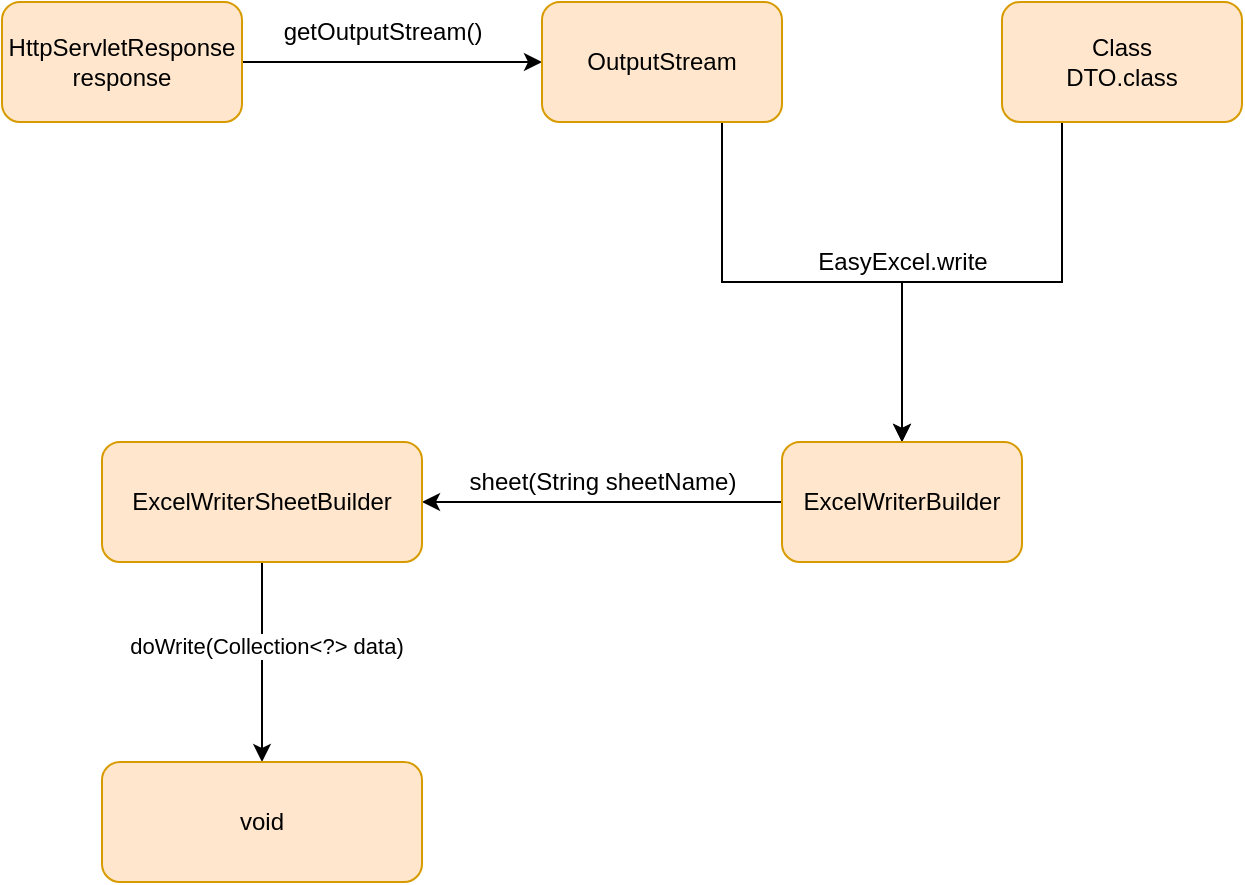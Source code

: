 <mxfile version="20.3.0" type="device"><diagram id="aqLHntasmJB1o1YLHvhO" name="第 1 页"><mxGraphModel dx="1209" dy="892" grid="1" gridSize="10" guides="1" tooltips="1" connect="1" arrows="1" fold="1" page="1" pageScale="1" pageWidth="827" pageHeight="1169" math="0" shadow="0"><root><mxCell id="0"/><mxCell id="1" parent="0"/><mxCell id="dNcUdgBTcpXQglE4Zg5O-9" value="" style="edgeStyle=orthogonalEdgeStyle;rounded=0;orthogonalLoop=1;jettySize=auto;html=1;" edge="1" parent="1" source="dNcUdgBTcpXQglE4Zg5O-7" target="dNcUdgBTcpXQglE4Zg5O-8"><mxGeometry relative="1" as="geometry"/></mxCell><mxCell id="dNcUdgBTcpXQglE4Zg5O-7" value="HttpServletResponse&lt;br&gt;response" style="rounded=1;whiteSpace=wrap;html=1;fillColor=#ffe6cc;strokeColor=#d79b00;" vertex="1" parent="1"><mxGeometry x="104" y="180" width="120" height="60" as="geometry"/></mxCell><mxCell id="dNcUdgBTcpXQglE4Zg5O-13" style="edgeStyle=orthogonalEdgeStyle;rounded=0;orthogonalLoop=1;jettySize=auto;html=1;exitX=0.75;exitY=1;exitDx=0;exitDy=0;entryX=0.5;entryY=0;entryDx=0;entryDy=0;" edge="1" parent="1" source="dNcUdgBTcpXQglE4Zg5O-8" target="dNcUdgBTcpXQglE4Zg5O-12"><mxGeometry relative="1" as="geometry"/></mxCell><mxCell id="dNcUdgBTcpXQglE4Zg5O-8" value="OutputStream" style="rounded=1;whiteSpace=wrap;html=1;fillColor=#ffe6cc;strokeColor=#d79b00;" vertex="1" parent="1"><mxGeometry x="374" y="180" width="120" height="60" as="geometry"/></mxCell><mxCell id="dNcUdgBTcpXQglE4Zg5O-10" value="getOutputStream()" style="text;html=1;align=center;verticalAlign=middle;resizable=0;points=[];autosize=1;strokeColor=none;fillColor=none;" vertex="1" parent="1"><mxGeometry x="234" y="180" width="120" height="30" as="geometry"/></mxCell><mxCell id="dNcUdgBTcpXQglE4Zg5O-14" style="edgeStyle=orthogonalEdgeStyle;rounded=0;orthogonalLoop=1;jettySize=auto;html=1;exitX=0.25;exitY=1;exitDx=0;exitDy=0;entryX=0.5;entryY=0;entryDx=0;entryDy=0;" edge="1" parent="1" source="dNcUdgBTcpXQglE4Zg5O-11" target="dNcUdgBTcpXQglE4Zg5O-12"><mxGeometry relative="1" as="geometry"><mxPoint x="554" y="350" as="targetPoint"/><Array as="points"><mxPoint x="634" y="320"/><mxPoint x="554" y="320"/></Array></mxGeometry></mxCell><mxCell id="dNcUdgBTcpXQglE4Zg5O-11" value="Class&lt;br&gt;DTO.class" style="rounded=1;whiteSpace=wrap;html=1;fillColor=#ffe6cc;strokeColor=#d79b00;" vertex="1" parent="1"><mxGeometry x="604" y="180" width="120" height="60" as="geometry"/></mxCell><mxCell id="dNcUdgBTcpXQglE4Zg5O-17" value="" style="edgeStyle=orthogonalEdgeStyle;rounded=0;orthogonalLoop=1;jettySize=auto;html=1;" edge="1" parent="1" source="dNcUdgBTcpXQglE4Zg5O-12" target="dNcUdgBTcpXQglE4Zg5O-16"><mxGeometry relative="1" as="geometry"/></mxCell><mxCell id="dNcUdgBTcpXQglE4Zg5O-12" value="ExcelWriterBuilder" style="rounded=1;whiteSpace=wrap;html=1;fillColor=#ffe6cc;strokeColor=#d79b00;" vertex="1" parent="1"><mxGeometry x="494" y="400" width="120" height="60" as="geometry"/></mxCell><mxCell id="dNcUdgBTcpXQglE4Zg5O-15" value="EasyExcel.write" style="text;html=1;align=center;verticalAlign=middle;resizable=0;points=[];autosize=1;strokeColor=none;fillColor=none;" vertex="1" parent="1"><mxGeometry x="499" y="295" width="110" height="30" as="geometry"/></mxCell><mxCell id="dNcUdgBTcpXQglE4Zg5O-20" value="" style="edgeStyle=orthogonalEdgeStyle;rounded=0;orthogonalLoop=1;jettySize=auto;html=1;" edge="1" parent="1" source="dNcUdgBTcpXQglE4Zg5O-16" target="dNcUdgBTcpXQglE4Zg5O-19"><mxGeometry relative="1" as="geometry"/></mxCell><mxCell id="dNcUdgBTcpXQglE4Zg5O-21" value="doWrite(Collection&amp;lt;?&amp;gt; data)" style="edgeLabel;html=1;align=center;verticalAlign=middle;resizable=0;points=[];" vertex="1" connectable="0" parent="dNcUdgBTcpXQglE4Zg5O-20"><mxGeometry x="-0.171" y="2" relative="1" as="geometry"><mxPoint as="offset"/></mxGeometry></mxCell><mxCell id="dNcUdgBTcpXQglE4Zg5O-16" value="ExcelWriterSheetBuilder" style="rounded=1;whiteSpace=wrap;html=1;fillColor=#ffe6cc;strokeColor=#d79b00;" vertex="1" parent="1"><mxGeometry x="154" y="400" width="160" height="60" as="geometry"/></mxCell><mxCell id="dNcUdgBTcpXQglE4Zg5O-18" value="sheet(String sheetName)" style="text;html=1;align=center;verticalAlign=middle;resizable=0;points=[];autosize=1;strokeColor=none;fillColor=none;" vertex="1" parent="1"><mxGeometry x="324" y="405" width="160" height="30" as="geometry"/></mxCell><mxCell id="dNcUdgBTcpXQglE4Zg5O-19" value="void" style="rounded=1;whiteSpace=wrap;html=1;fillColor=#ffe6cc;strokeColor=#d79b00;" vertex="1" parent="1"><mxGeometry x="154" y="560" width="160" height="60" as="geometry"/></mxCell></root></mxGraphModel></diagram></mxfile>